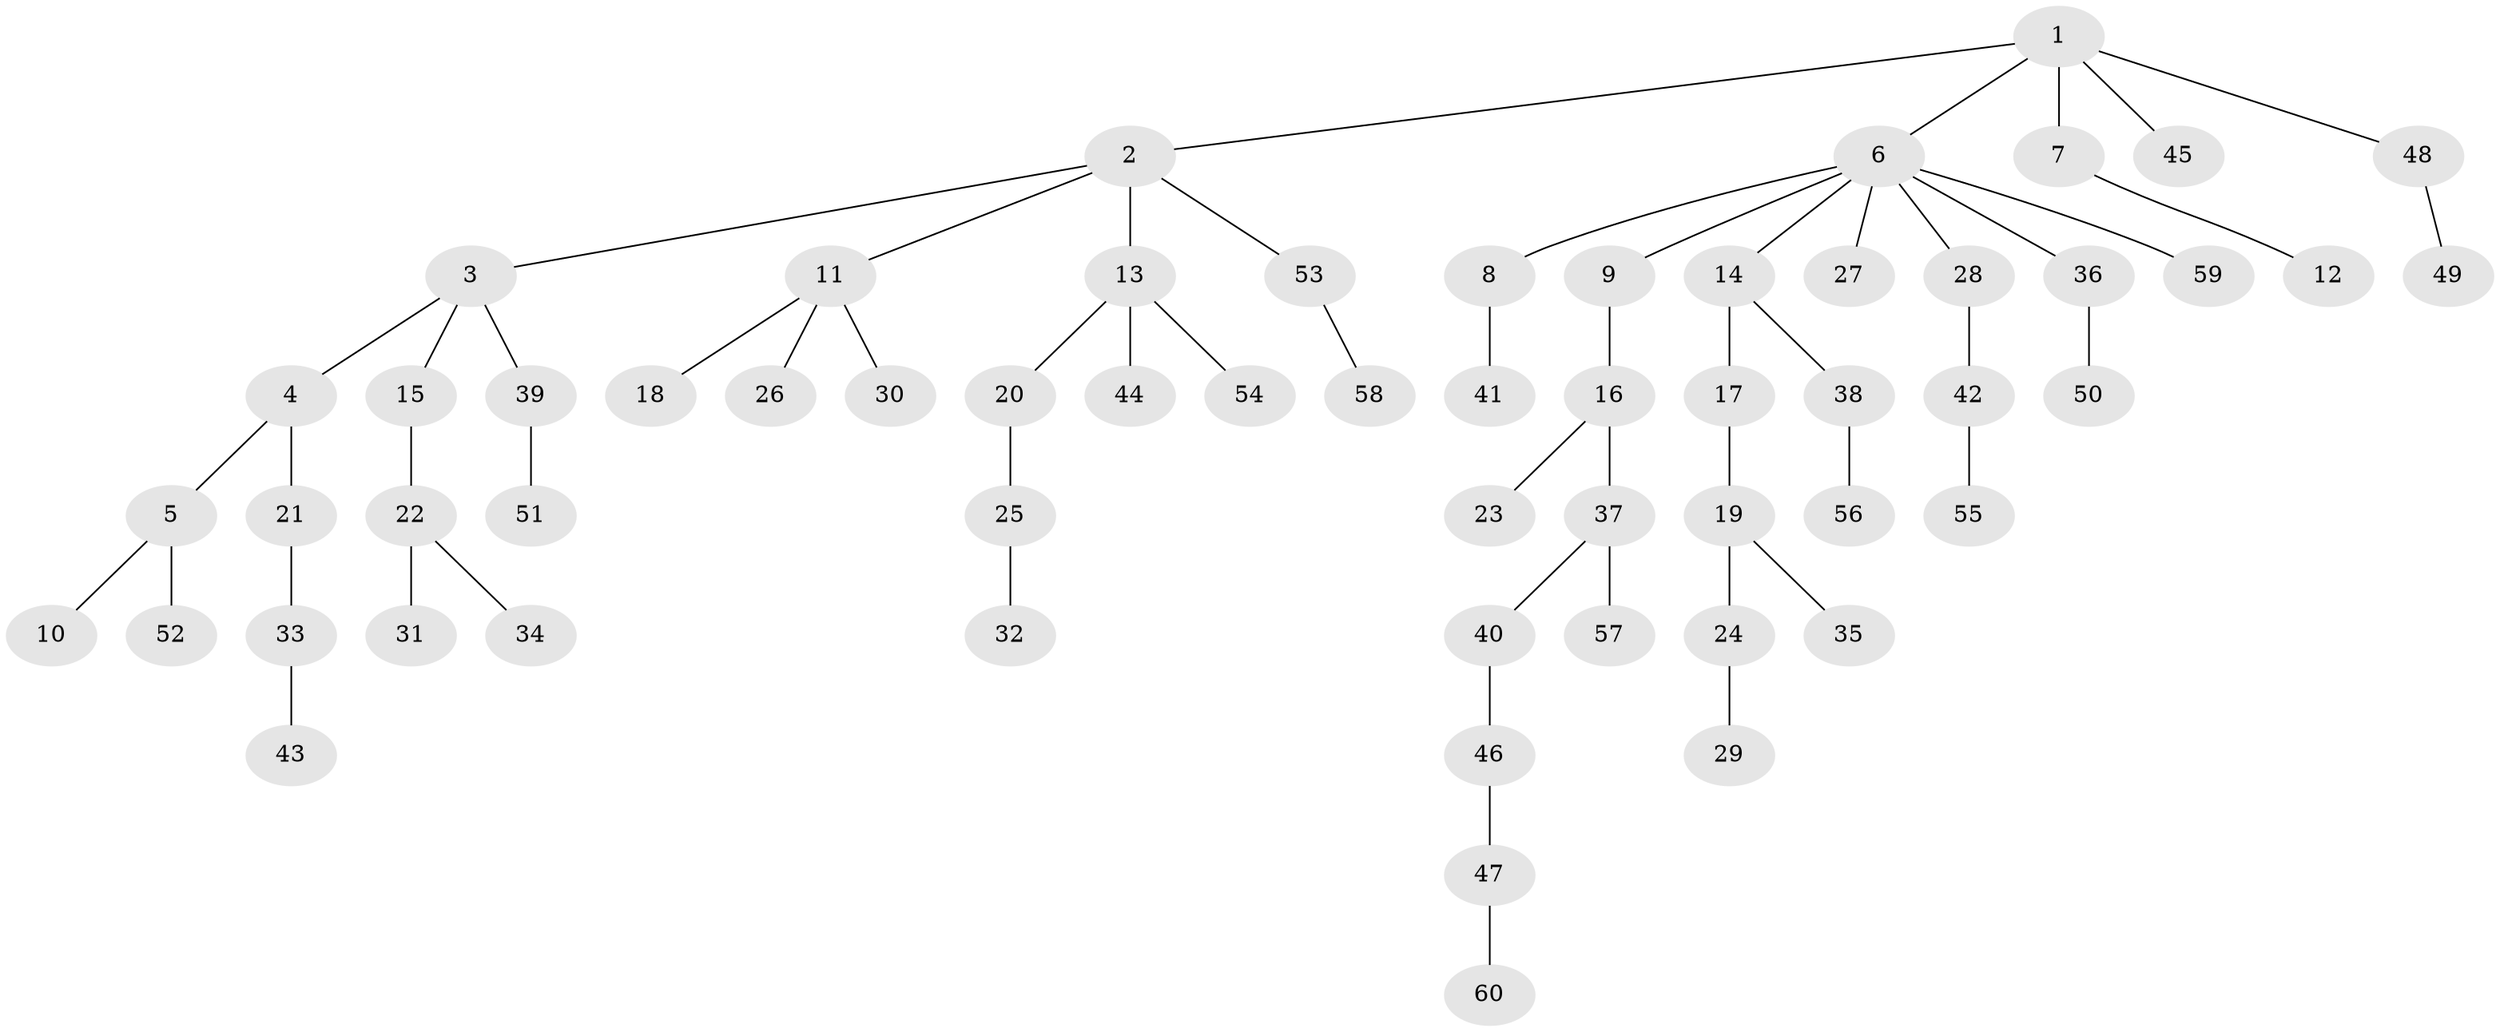 // Generated by graph-tools (version 1.1) at 2025/26/03/09/25 03:26:32]
// undirected, 60 vertices, 59 edges
graph export_dot {
graph [start="1"]
  node [color=gray90,style=filled];
  1;
  2;
  3;
  4;
  5;
  6;
  7;
  8;
  9;
  10;
  11;
  12;
  13;
  14;
  15;
  16;
  17;
  18;
  19;
  20;
  21;
  22;
  23;
  24;
  25;
  26;
  27;
  28;
  29;
  30;
  31;
  32;
  33;
  34;
  35;
  36;
  37;
  38;
  39;
  40;
  41;
  42;
  43;
  44;
  45;
  46;
  47;
  48;
  49;
  50;
  51;
  52;
  53;
  54;
  55;
  56;
  57;
  58;
  59;
  60;
  1 -- 2;
  1 -- 6;
  1 -- 7;
  1 -- 45;
  1 -- 48;
  2 -- 3;
  2 -- 11;
  2 -- 13;
  2 -- 53;
  3 -- 4;
  3 -- 15;
  3 -- 39;
  4 -- 5;
  4 -- 21;
  5 -- 10;
  5 -- 52;
  6 -- 8;
  6 -- 9;
  6 -- 14;
  6 -- 27;
  6 -- 28;
  6 -- 36;
  6 -- 59;
  7 -- 12;
  8 -- 41;
  9 -- 16;
  11 -- 18;
  11 -- 26;
  11 -- 30;
  13 -- 20;
  13 -- 44;
  13 -- 54;
  14 -- 17;
  14 -- 38;
  15 -- 22;
  16 -- 23;
  16 -- 37;
  17 -- 19;
  19 -- 24;
  19 -- 35;
  20 -- 25;
  21 -- 33;
  22 -- 31;
  22 -- 34;
  24 -- 29;
  25 -- 32;
  28 -- 42;
  33 -- 43;
  36 -- 50;
  37 -- 40;
  37 -- 57;
  38 -- 56;
  39 -- 51;
  40 -- 46;
  42 -- 55;
  46 -- 47;
  47 -- 60;
  48 -- 49;
  53 -- 58;
}
